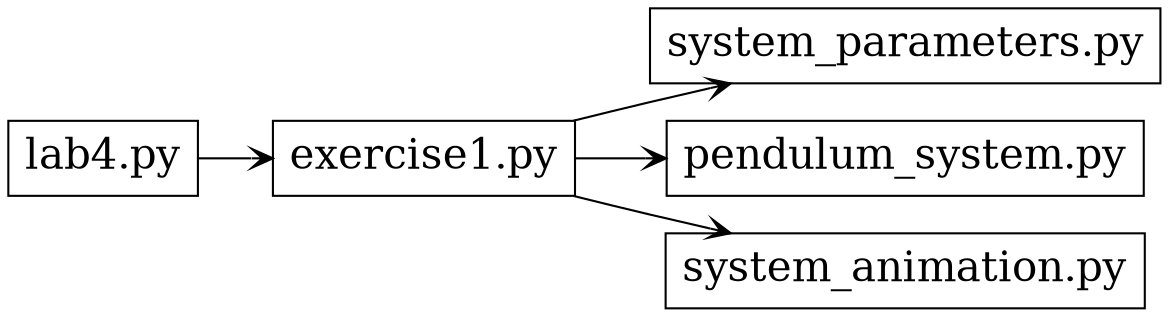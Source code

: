 digraph G {
    graph[rankdir=LR, center=true]
    node [
          color="black",
          fontsize=20,
          shape=box
          ]
    lab [label="lab4.py"];
    ex1 [label="exercise1.py"];
    edge[arrowhead="vee"];
    lab->ex1;
    subgraph exercise_files {
        ex1->"system_parameters.py";
        ex1->"pendulum_system.py";
        ex1->"system_animation.py";
        color=black;
    }
}
